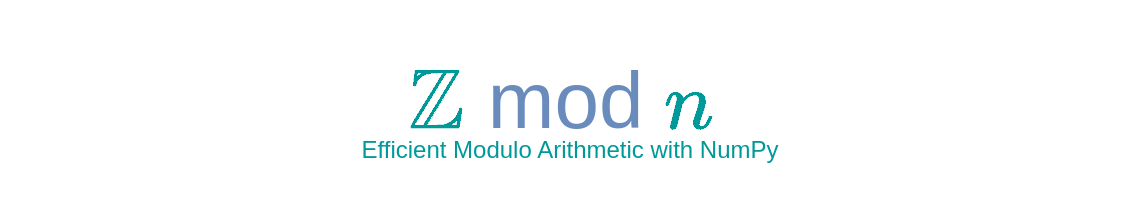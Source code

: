 <mxfile>
    <diagram name="Page-1" id="cTTbBVW-SHMXRIQHrOnZ">
        <mxGraphModel dx="678" dy="928" grid="1" gridSize="10" guides="1" tooltips="1" connect="1" arrows="1" fold="1" page="1" pageScale="1" pageWidth="850" pageHeight="1100" math="1" shadow="0">
            <root>
                <mxCell id="0"/>
                <mxCell id="1" parent="0"/>
                <mxCell id="2lLzU6K8PBcktZP34Vqj-2" value="&lt;h1&gt;&lt;font style=&quot;&quot;&gt;&lt;font color=&quot;#009999&quot; style=&quot;font-family: Verdana; font-size: 41px;&quot;&gt;`\mathbb{Z}`&lt;/font&gt;&lt;span style=&quot;font-size: 40px; font-weight: normal;&quot;&gt;&amp;nbsp;&lt;font color=&quot;#6a8cbd&quot;&gt;mod&lt;/font&gt;&lt;font face=&quot;Verdana&quot;&gt;&amp;nbsp;&lt;font color=&quot;#009999&quot;&gt;`n`&lt;/font&gt;&amp;nbsp;&lt;/font&gt;&lt;/span&gt;&lt;/font&gt;&lt;/h1&gt;" style="text;html=1;align=center;verticalAlign=middle;resizable=0;points=[];autosize=1;strokeColor=none;fillColor=none;" parent="1" vertex="1">
                    <mxGeometry x="130" y="130" width="570" height="100" as="geometry"/>
                </mxCell>
                <mxCell id="2lLzU6K8PBcktZP34Vqj-6" value="Efficient Modulo Arithmetic with NumPy" style="text;align=center;verticalAlign=middle;rounded=0;fontColor=#009999;html=1;whiteSpace=wrap;labelBackgroundColor=none;" parent="1" vertex="1">
                    <mxGeometry x="230" y="190" width="370" height="30" as="geometry"/>
                </mxCell>
            </root>
        </mxGraphModel>
    </diagram>
</mxfile>
